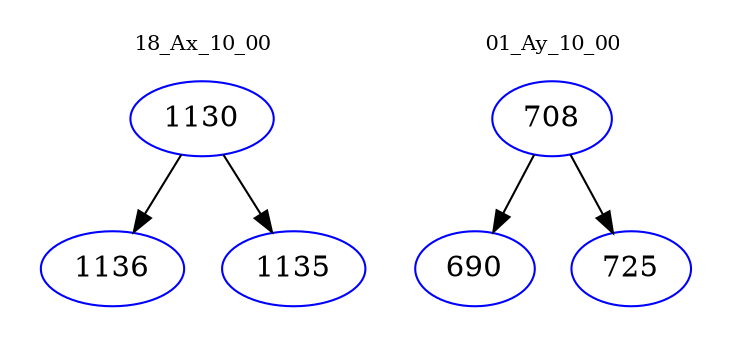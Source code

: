 digraph{
subgraph cluster_0 {
color = white
label = "18_Ax_10_00";
fontsize=10;
T0_1130 [label="1130", color="blue"]
T0_1130 -> T0_1136 [color="black"]
T0_1136 [label="1136", color="blue"]
T0_1130 -> T0_1135 [color="black"]
T0_1135 [label="1135", color="blue"]
}
subgraph cluster_1 {
color = white
label = "01_Ay_10_00";
fontsize=10;
T1_708 [label="708", color="blue"]
T1_708 -> T1_690 [color="black"]
T1_690 [label="690", color="blue"]
T1_708 -> T1_725 [color="black"]
T1_725 [label="725", color="blue"]
}
}

